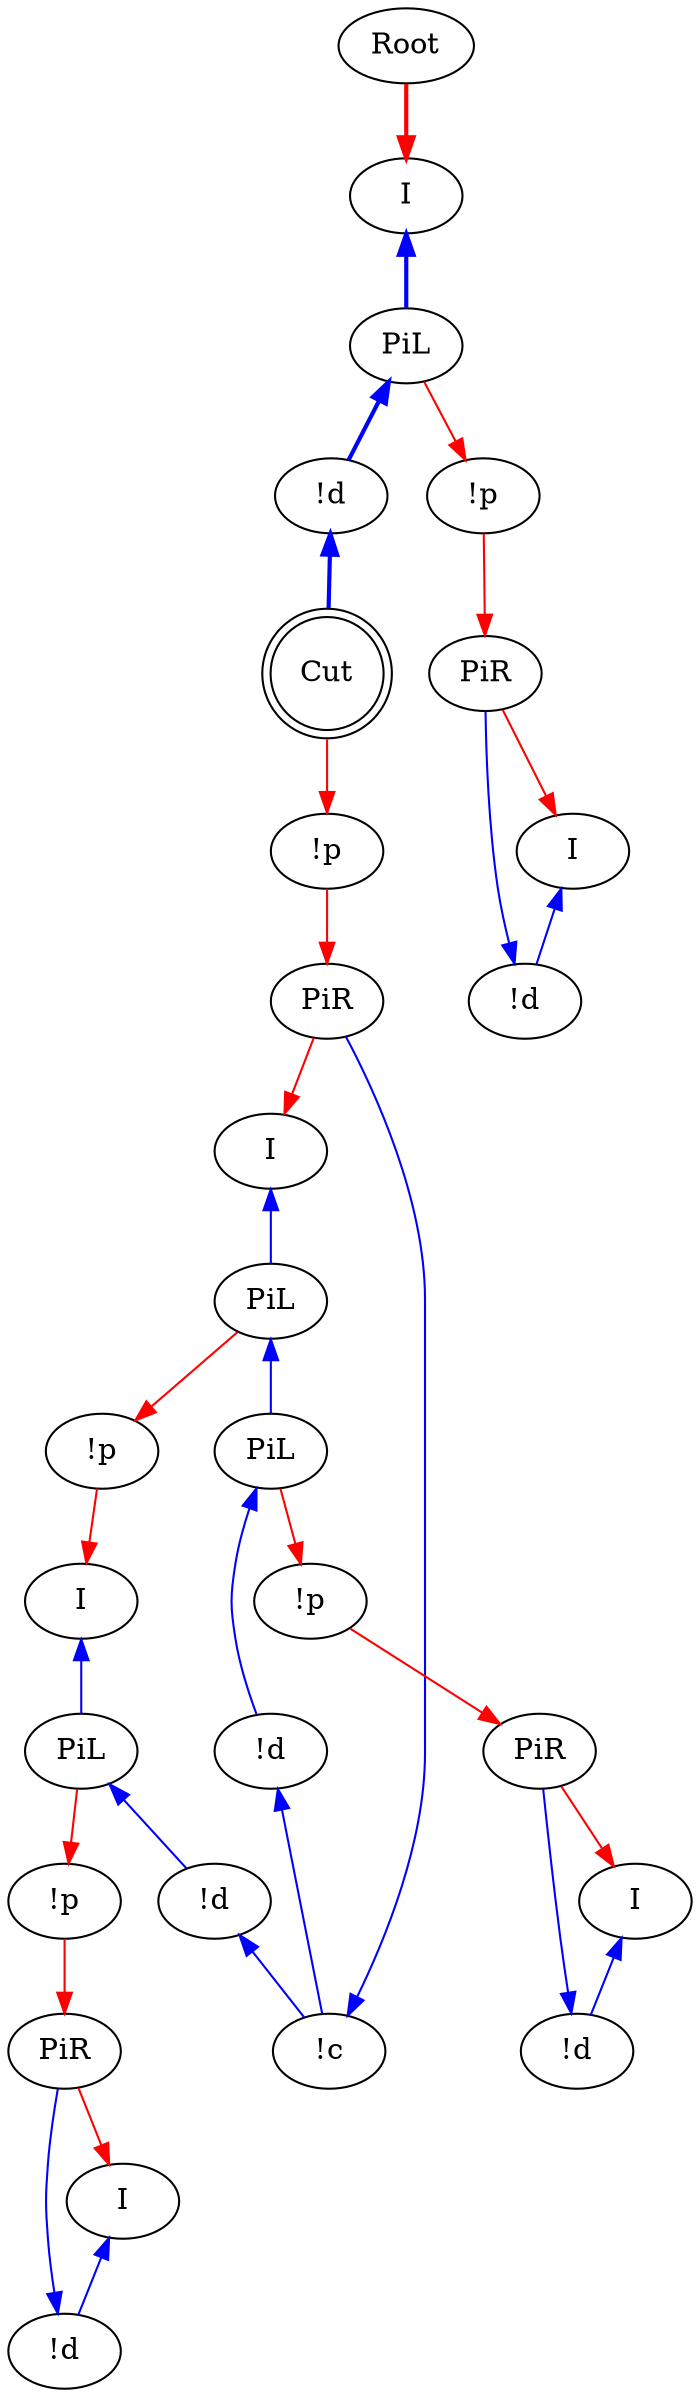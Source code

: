digraph {
"Root0" [label="Root"]
"!p0" [label="!p"]
"Cut0" [label="Cut",shape=doublecircle]
"PiR0" [label="PiR"]
"!c0" [label="!c"]
"!d0" [label="!d"]
"PiL0" [label="PiL"]
"PiL1" [label="PiL"]
"I0" [label="I"]
"!p1" [label="!p"]
"PiR1" [label="PiR"]
"!d1" [label="!d"]
"I1" [label="I"]
"!p2" [label="!p"]
"!d2" [label="!d"]
"PiL2" [label="PiL"]
"!d3" [label="!d"]
"PiL3" [label="PiL"]
"I2" [label="I"]
"!p3" [label="!p"]
"!p4" [label="!p"]
"PiR2" [label="PiR"]
"PiR3" [label="PiR"]
"!d4" [label="!d"]
"I3" [label="I"]
"!d5" [label="!d"]
"I4" [label="I"]
"I5" [label="I"]
"PiL2" -> "!p3"[color=red,tooltip="e100"]
"PiL3" -> "!d3"[color=blue,tooltip="e103",dir=back]
"I2" -> "PiL3"[color=blue,tooltip="e105",dir=back]
"PiL3" -> "!p4"[color=red,tooltip="e107"]
"!p3" -> "PiR2"[color=red,tooltip="e108"]
"!p4" -> "PiR3"[color=red,tooltip="e111"]
"!d4" -> "PiR2"[color=blue,tooltip="e112",dir=back]
"PiR2" -> "I3"[color=red,tooltip="e114"]
"!d5" -> "PiR3"[color=blue,tooltip="e117",dir=back]
"PiR3" -> "I4"[color=red,tooltip="e119"]
"I3" -> "!d4"[color=blue,tooltip="e120",dir=back]
"I4" -> "!d5"[color=blue,tooltip="e123",dir=back]
"!d2" -> "Cut0"[color=blue,tooltip="e23",penwidth=2,dir=back]
"Cut0" -> "!p0"[color=red,tooltip="e37"]
"!p0" -> "PiR0"[color=red,tooltip="e39"]
"!c0" -> "PiR0"[color=blue,tooltip="e41",dir=back]
"PiR0" -> "I0"[color=red,tooltip="e43"]
"!d0" -> "!c0"[color=blue,tooltip="e46",dir=back]
"!d3" -> "!c0"[color=blue,tooltip="e47",dir=back]
"PiL0" -> "!d0"[color=blue,tooltip="e49",dir=back]
"PiL1" -> "PiL0"[color=blue,tooltip="e51",dir=back]
"PiL0" -> "!p1"[color=red,tooltip="e53"]
"I0" -> "PiL1"[color=blue,tooltip="e55",dir=back]
"PiL1" -> "!p2"[color=red,tooltip="e57"]
"!p1" -> "PiR1"[color=red,tooltip="e85"]
"!d1" -> "PiR1"[color=blue,tooltip="e87",dir=back]
"PiR1" -> "I1"[color=red,tooltip="e89"]
"I1" -> "!d1"[color=blue,tooltip="e91",dir=back]
"!p2" -> "I2"[color=red,tooltip="e95"]
"PiL2" -> "!d2"[color=blue,tooltip="e96",penwidth=2,dir=back]
"I5" -> "PiL2"[color=blue,tooltip="e98",penwidth=2,dir=back]
"Root0" -> "I5"[color=red,tooltip="rettop",penwidth=2]
}
